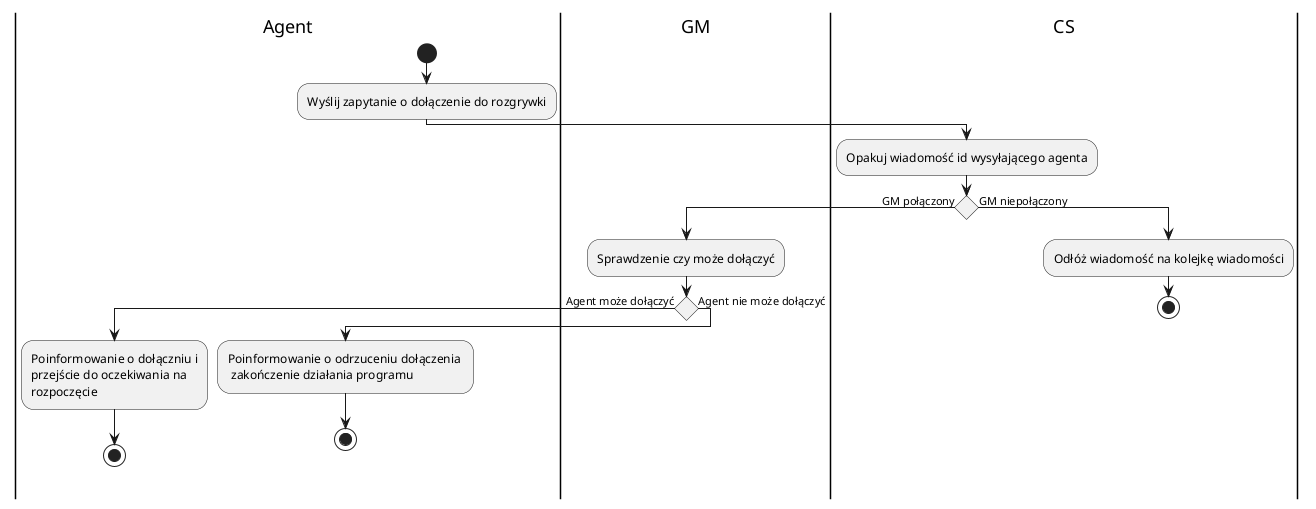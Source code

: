 @startuml
skinparam shadowing false
skinparam monochrome true
skinparam sequenceGroupBorderThickness 0.5
|Agent|
start
:Wyślij zapytanie o dołączenie do rozgrywki;
|GM|
|CS|
:Opakuj wiadomość id wysyłającego agenta;
if () then (GM połączony)
    |GM|
    :Sprawdzenie czy może dołączyć;

    if () then (Agent może dołączyć)
        |Agent|
        :Poinformowanie o dołączniu i\nprzejście do oczekiwania na\nrozpoczęcie;
        stop
    else (Agent nie może dołączyć)
        |Agent|
        :Poinformowanie o odrzuceniu dołączenia \n zakończenie działania programu;
        stop
    endif
else (GM niepołączony)
    |CS|
    :Odłóż wiadomość na kolejkę wiadomości;
    stop
endif


@enduml
